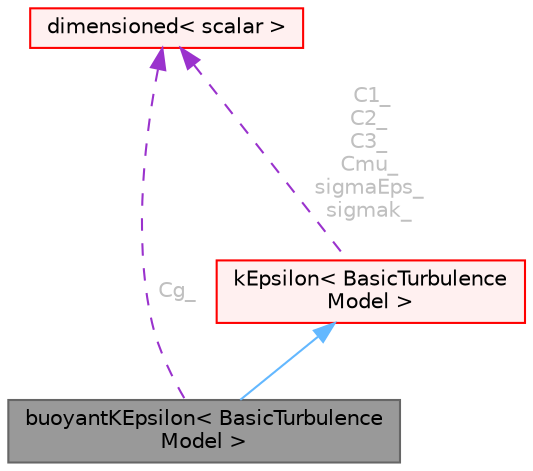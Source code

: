 digraph "buoyantKEpsilon&lt; BasicTurbulenceModel &gt;"
{
 // LATEX_PDF_SIZE
  bgcolor="transparent";
  edge [fontname=Helvetica,fontsize=10,labelfontname=Helvetica,labelfontsize=10];
  node [fontname=Helvetica,fontsize=10,shape=box,height=0.2,width=0.4];
  Node1 [id="Node000001",label="buoyantKEpsilon\< BasicTurbulence\lModel \>",height=0.2,width=0.4,color="gray40", fillcolor="grey60", style="filled", fontcolor="black",tooltip="Additional buoyancy generation/dissipation term applied to the k and epsilon equations of the standar..."];
  Node2 -> Node1 [id="edge1_Node000001_Node000002",dir="back",color="steelblue1",style="solid",tooltip=" "];
  Node2 [id="Node000002",label="kEpsilon\< BasicTurbulence\lModel \>",height=0.2,width=0.4,color="red", fillcolor="#FFF0F0", style="filled",URL="$classFoam_1_1RASModels_1_1kEpsilon.html",tooltip="Standard k-epsilon turbulence model for incompressible and compressible flows including rapid distort..."];
  Node24 -> Node2 [id="edge2_Node000002_Node000024",dir="back",color="darkorchid3",style="dashed",tooltip=" ",label=" C1_\nC2_\nC3_\nCmu_\nsigmaEps_\nsigmak_",fontcolor="grey" ];
  Node24 [id="Node000024",label="dimensioned\< scalar \>",height=0.2,width=0.4,color="red", fillcolor="#FFF0F0", style="filled",URL="$classFoam_1_1dimensioned.html",tooltip=" "];
  Node24 -> Node1 [id="edge3_Node000001_Node000024",dir="back",color="darkorchid3",style="dashed",tooltip=" ",label=" Cg_",fontcolor="grey" ];
}

